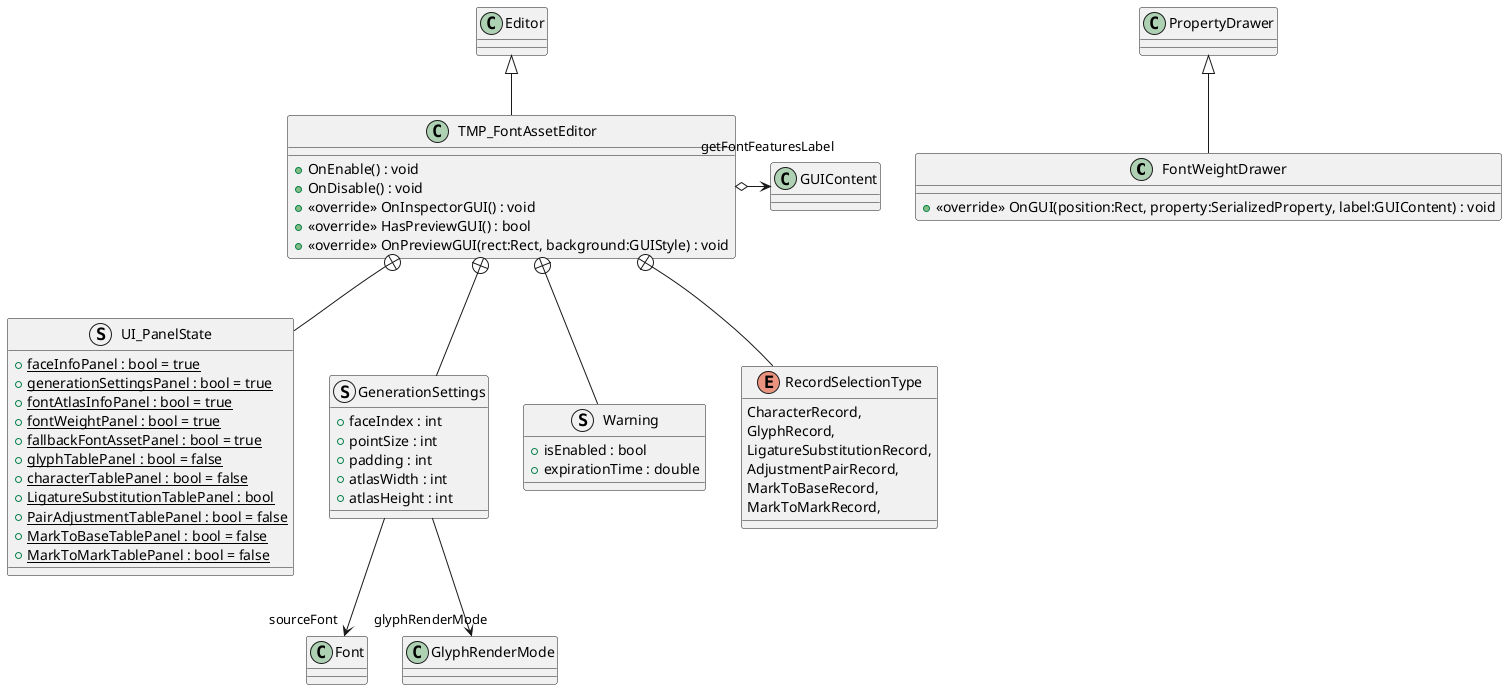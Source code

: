 @startuml
class FontWeightDrawer {
    + <<override>> OnGUI(position:Rect, property:SerializedProperty, label:GUIContent) : void
}
class TMP_FontAssetEditor {
    + OnEnable() : void
    + OnDisable() : void
    + <<override>> OnInspectorGUI() : void
    + <<override>> HasPreviewGUI() : bool
    + <<override>> OnPreviewGUI(rect:Rect, background:GUIStyle) : void
}
struct UI_PanelState {
    + {static} faceInfoPanel : bool = true
    + {static} generationSettingsPanel : bool = true
    + {static} fontAtlasInfoPanel : bool = true
    + {static} fontWeightPanel : bool = true
    + {static} fallbackFontAssetPanel : bool = true
    + {static} glyphTablePanel : bool = false
    + {static} characterTablePanel : bool = false
    + {static} LigatureSubstitutionTablePanel : bool
    + {static} PairAdjustmentTablePanel : bool = false
    + {static} MarkToBaseTablePanel : bool = false
    + {static} MarkToMarkTablePanel : bool = false
}
struct GenerationSettings {
    + faceIndex : int
    + pointSize : int
    + padding : int
    + atlasWidth : int
    + atlasHeight : int
}
struct Warning {
    + isEnabled : bool
    + expirationTime : double
}
enum RecordSelectionType {
    CharacterRecord,
    GlyphRecord,
    LigatureSubstitutionRecord,
    AdjustmentPairRecord,
    MarkToBaseRecord,
    MarkToMarkRecord,
}
PropertyDrawer <|-- FontWeightDrawer
Editor <|-- TMP_FontAssetEditor
TMP_FontAssetEditor o-> "getFontFeaturesLabel" GUIContent
TMP_FontAssetEditor +-- UI_PanelState
TMP_FontAssetEditor +-- GenerationSettings
GenerationSettings --> "sourceFont" Font
GenerationSettings --> "glyphRenderMode" GlyphRenderMode
TMP_FontAssetEditor +-- Warning
TMP_FontAssetEditor +-- RecordSelectionType
@enduml
